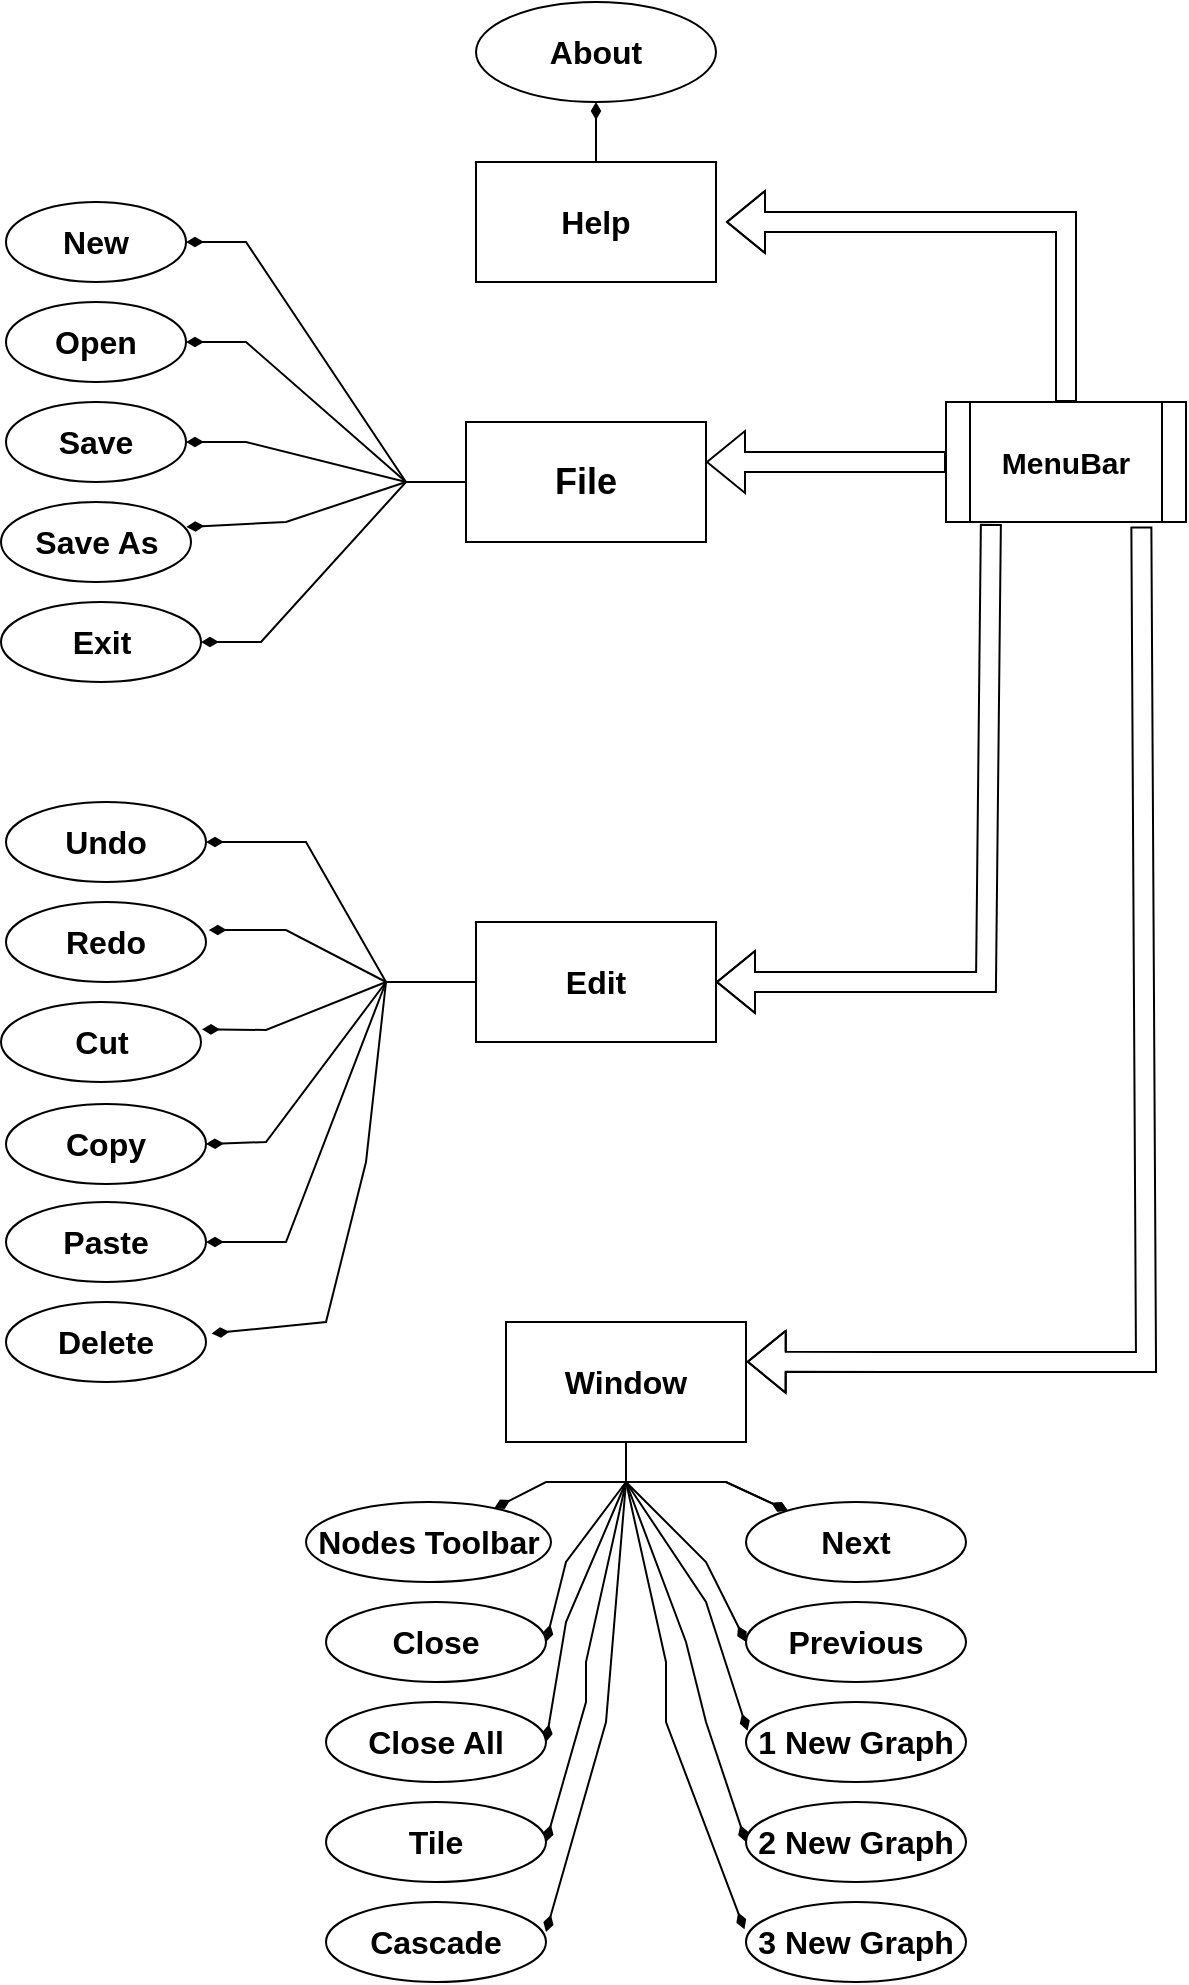 <mxfile version="16.1.0" type="github" pages="2">
  <diagram id="OTIUBwCb6A3McnjxUs8Z" name="Page-1">
    <mxGraphModel dx="1354" dy="726" grid="1" gridSize="10" guides="1" tooltips="1" connect="1" arrows="1" fold="1" page="1" pageScale="1" pageWidth="850" pageHeight="1100" math="0" shadow="0">
      <root>
        <mxCell id="0" />
        <mxCell id="1" parent="0" />
        <mxCell id="x5CwT21RzIThQymT5P6v-1" style="edgeStyle=entityRelationEdgeStyle;rounded=0;orthogonalLoop=1;jettySize=auto;html=1;fontSize=16;fontColor=default;endArrow=diamondThin;endFill=1;" edge="1" parent="1" source="a2mpIvTHJC9C5N37dpUy-2" target="a2mpIvTHJC9C5N37dpUy-7">
          <mxGeometry relative="1" as="geometry" />
        </mxCell>
        <mxCell id="x5CwT21RzIThQymT5P6v-3" style="edgeStyle=entityRelationEdgeStyle;rounded=0;orthogonalLoop=1;jettySize=auto;html=1;fontSize=16;fontColor=default;endArrow=diamondThin;endFill=1;" edge="1" parent="1" source="a2mpIvTHJC9C5N37dpUy-2" target="a2mpIvTHJC9C5N37dpUy-8">
          <mxGeometry relative="1" as="geometry" />
        </mxCell>
        <mxCell id="x5CwT21RzIThQymT5P6v-4" style="edgeStyle=entityRelationEdgeStyle;rounded=0;orthogonalLoop=1;jettySize=auto;html=1;fontSize=16;fontColor=default;endArrow=diamondThin;endFill=1;" edge="1" parent="1" source="a2mpIvTHJC9C5N37dpUy-2" target="a2mpIvTHJC9C5N37dpUy-6">
          <mxGeometry relative="1" as="geometry" />
        </mxCell>
        <mxCell id="x5CwT21RzIThQymT5P6v-5" style="edgeStyle=entityRelationEdgeStyle;rounded=0;orthogonalLoop=1;jettySize=auto;html=1;fontSize=16;fontColor=default;endArrow=diamondThin;endFill=1;exitX=0;exitY=0.5;exitDx=0;exitDy=0;" edge="1" parent="1" source="a2mpIvTHJC9C5N37dpUy-2" target="a2mpIvTHJC9C5N37dpUy-5">
          <mxGeometry relative="1" as="geometry" />
        </mxCell>
        <mxCell id="a2mpIvTHJC9C5N37dpUy-2" value="File" style="rounded=0;whiteSpace=wrap;html=1;fontStyle=1;fontSize=18;" parent="1" vertex="1">
          <mxGeometry x="420" y="260" width="120" height="60" as="geometry" />
        </mxCell>
        <mxCell id="a2mpIvTHJC9C5N37dpUy-5" value="New" style="ellipse;whiteSpace=wrap;html=1;fontStyle=1;fontSize=16;" parent="1" vertex="1">
          <mxGeometry x="190" y="150" width="90" height="40" as="geometry" />
        </mxCell>
        <mxCell id="a2mpIvTHJC9C5N37dpUy-6" value="Exit" style="ellipse;whiteSpace=wrap;html=1;fontStyle=1;fontSize=16;" parent="1" vertex="1">
          <mxGeometry x="187.5" y="350" width="100" height="40" as="geometry" />
        </mxCell>
        <mxCell id="a2mpIvTHJC9C5N37dpUy-7" value="Open" style="ellipse;whiteSpace=wrap;html=1;fontStyle=1;fontSize=16;" parent="1" vertex="1">
          <mxGeometry x="190" y="200" width="90" height="40" as="geometry" />
        </mxCell>
        <mxCell id="a2mpIvTHJC9C5N37dpUy-8" value="Save" style="ellipse;whiteSpace=wrap;html=1;fontStyle=1;fontSize=16;" parent="1" vertex="1">
          <mxGeometry x="190" y="250" width="90" height="40" as="geometry" />
        </mxCell>
        <mxCell id="a2mpIvTHJC9C5N37dpUy-14" value="MenuBar" style="shape=process;whiteSpace=wrap;html=1;backgroundOutline=1;fontStyle=1;fontSize=15;" parent="1" vertex="1">
          <mxGeometry x="660" y="250" width="120" height="60" as="geometry" />
        </mxCell>
        <mxCell id="a2mpIvTHJC9C5N37dpUy-17" value="" style="shape=flexArrow;endArrow=classic;html=1;rounded=0;fontStyle=1;fontSize=16;exitX=0;exitY=0.5;exitDx=0;exitDy=0;" parent="1" edge="1" source="a2mpIvTHJC9C5N37dpUy-14">
          <mxGeometry width="50" height="50" relative="1" as="geometry">
            <mxPoint x="660" y="310" as="sourcePoint" />
            <mxPoint x="540" y="280" as="targetPoint" />
          </mxGeometry>
        </mxCell>
        <mxCell id="x5CwT21RzIThQymT5P6v-6" value="&lt;b&gt;Save As&lt;/b&gt;" style="ellipse;whiteSpace=wrap;html=1;labelBackgroundColor=none;fontSize=16;fontColor=default;" vertex="1" parent="1">
          <mxGeometry x="187.5" y="300" width="95" height="40" as="geometry" />
        </mxCell>
        <mxCell id="x5CwT21RzIThQymT5P6v-13" value="" style="endArrow=diamondThin;html=1;rounded=0;fontSize=16;fontColor=default;entryX=0.976;entryY=0.312;entryDx=0;entryDy=0;entryPerimeter=0;endFill=1;" edge="1" parent="1" target="x5CwT21RzIThQymT5P6v-6">
          <mxGeometry width="50" height="50" relative="1" as="geometry">
            <mxPoint x="390" y="290" as="sourcePoint" />
            <mxPoint x="290" y="400" as="targetPoint" />
            <Array as="points">
              <mxPoint x="330" y="310" />
            </Array>
          </mxGeometry>
        </mxCell>
        <mxCell id="x5CwT21RzIThQymT5P6v-39" style="edgeStyle=none;rounded=0;orthogonalLoop=1;jettySize=auto;html=1;entryX=1;entryY=0.5;entryDx=0;entryDy=0;fontSize=16;fontColor=default;endArrow=diamondThin;endFill=1;exitX=0;exitY=0.5;exitDx=0;exitDy=0;" edge="1" parent="1" source="x5CwT21RzIThQymT5P6v-14" target="x5CwT21RzIThQymT5P6v-16">
          <mxGeometry relative="1" as="geometry">
            <mxPoint x="390" y="500" as="sourcePoint" />
            <Array as="points">
              <mxPoint x="380" y="540" />
              <mxPoint x="340" y="470" />
            </Array>
          </mxGeometry>
        </mxCell>
        <mxCell id="x5CwT21RzIThQymT5P6v-14" value="&lt;b&gt;Edit&lt;/b&gt;" style="rounded=0;whiteSpace=wrap;html=1;labelBackgroundColor=none;fontSize=16;fontColor=default;" vertex="1" parent="1">
          <mxGeometry x="425" y="510" width="120" height="60" as="geometry" />
        </mxCell>
        <mxCell id="x5CwT21RzIThQymT5P6v-15" value="" style="shape=flexArrow;endArrow=classic;html=1;rounded=0;fontSize=16;fontColor=default;exitX=0.187;exitY=1.015;exitDx=0;exitDy=0;exitPerimeter=0;entryX=1;entryY=0.5;entryDx=0;entryDy=0;" edge="1" parent="1" source="a2mpIvTHJC9C5N37dpUy-14" target="x5CwT21RzIThQymT5P6v-14">
          <mxGeometry width="50" height="50" relative="1" as="geometry">
            <mxPoint x="680" y="460" as="sourcePoint" />
            <mxPoint x="550" y="500" as="targetPoint" />
            <Array as="points">
              <mxPoint x="680" y="540" />
              <mxPoint x="590" y="540" />
            </Array>
          </mxGeometry>
        </mxCell>
        <mxCell id="x5CwT21RzIThQymT5P6v-16" value="Undo" style="ellipse;whiteSpace=wrap;html=1;labelBackgroundColor=none;fontSize=16;fontColor=default;fontStyle=1" vertex="1" parent="1">
          <mxGeometry x="190" y="450" width="100" height="40" as="geometry" />
        </mxCell>
        <mxCell id="x5CwT21RzIThQymT5P6v-22" value="Delete" style="ellipse;whiteSpace=wrap;html=1;labelBackgroundColor=none;fontSize=16;fontColor=default;fontStyle=1" vertex="1" parent="1">
          <mxGeometry x="190" y="700" width="100" height="40" as="geometry" />
        </mxCell>
        <mxCell id="x5CwT21RzIThQymT5P6v-23" value="Redo" style="ellipse;whiteSpace=wrap;html=1;labelBackgroundColor=none;fontSize=16;fontColor=default;fontStyle=1" vertex="1" parent="1">
          <mxGeometry x="190" y="500" width="100" height="40" as="geometry" />
        </mxCell>
        <mxCell id="x5CwT21RzIThQymT5P6v-24" value="Cut" style="ellipse;whiteSpace=wrap;html=1;labelBackgroundColor=none;fontSize=16;fontColor=default;fontStyle=1" vertex="1" parent="1">
          <mxGeometry x="187.5" y="550" width="100" height="40" as="geometry" />
        </mxCell>
        <mxCell id="x5CwT21RzIThQymT5P6v-25" value="Copy" style="ellipse;whiteSpace=wrap;html=1;labelBackgroundColor=none;fontSize=16;fontColor=default;fontStyle=1" vertex="1" parent="1">
          <mxGeometry x="190" y="601" width="100" height="40" as="geometry" />
        </mxCell>
        <mxCell id="x5CwT21RzIThQymT5P6v-26" value="Paste" style="ellipse;whiteSpace=wrap;html=1;labelBackgroundColor=none;fontSize=16;fontColor=default;fontStyle=1" vertex="1" parent="1">
          <mxGeometry x="190" y="650" width="100" height="40" as="geometry" />
        </mxCell>
        <mxCell id="x5CwT21RzIThQymT5P6v-40" style="edgeStyle=none;rounded=0;orthogonalLoop=1;jettySize=auto;html=1;entryX=1.014;entryY=0.35;entryDx=0;entryDy=0;fontSize=16;fontColor=default;endArrow=diamondThin;endFill=1;entryPerimeter=0;fontStyle=1" edge="1" parent="1" target="x5CwT21RzIThQymT5P6v-23">
          <mxGeometry relative="1" as="geometry">
            <mxPoint x="380" y="540" as="sourcePoint" />
            <mxPoint x="300" y="480.0" as="targetPoint" />
            <Array as="points">
              <mxPoint x="330" y="514" />
            </Array>
          </mxGeometry>
        </mxCell>
        <mxCell id="x5CwT21RzIThQymT5P6v-41" style="edgeStyle=none;rounded=0;orthogonalLoop=1;jettySize=auto;html=1;fontSize=16;fontColor=default;endArrow=diamondThin;endFill=1;entryX=1.005;entryY=0.341;entryDx=0;entryDy=0;entryPerimeter=0;fontStyle=1" edge="1" parent="1" target="x5CwT21RzIThQymT5P6v-24">
          <mxGeometry relative="1" as="geometry">
            <mxPoint x="380" y="540" as="sourcePoint" />
            <mxPoint x="285" y="569.47" as="targetPoint" />
            <Array as="points">
              <mxPoint x="320" y="564" />
            </Array>
          </mxGeometry>
        </mxCell>
        <mxCell id="x5CwT21RzIThQymT5P6v-42" style="edgeStyle=none;rounded=0;orthogonalLoop=1;jettySize=auto;html=1;entryX=1;entryY=0.5;entryDx=0;entryDy=0;fontSize=16;fontColor=default;endArrow=diamondThin;endFill=1;fontStyle=1" edge="1" parent="1" target="x5CwT21RzIThQymT5P6v-25">
          <mxGeometry relative="1" as="geometry">
            <mxPoint x="380" y="540" as="sourcePoint" />
            <mxPoint x="320" y="500.0" as="targetPoint" />
            <Array as="points">
              <mxPoint x="320" y="620" />
            </Array>
          </mxGeometry>
        </mxCell>
        <mxCell id="x5CwT21RzIThQymT5P6v-43" style="edgeStyle=none;rounded=0;orthogonalLoop=1;jettySize=auto;html=1;fontSize=16;fontColor=default;endArrow=diamondThin;endFill=1;entryX=1;entryY=0.5;entryDx=0;entryDy=0;fontStyle=1" edge="1" parent="1" target="x5CwT21RzIThQymT5P6v-26">
          <mxGeometry relative="1" as="geometry">
            <mxPoint x="380" y="540" as="sourcePoint" />
            <mxPoint x="330" y="650" as="targetPoint" />
            <Array as="points">
              <mxPoint x="330" y="670" />
            </Array>
          </mxGeometry>
        </mxCell>
        <mxCell id="x5CwT21RzIThQymT5P6v-44" style="edgeStyle=none;rounded=0;orthogonalLoop=1;jettySize=auto;html=1;entryX=1.028;entryY=0.393;entryDx=0;entryDy=0;fontSize=16;fontColor=default;endArrow=diamondThin;endFill=1;entryPerimeter=0;fontStyle=1" edge="1" parent="1" target="x5CwT21RzIThQymT5P6v-22">
          <mxGeometry relative="1" as="geometry">
            <mxPoint x="380" y="540" as="sourcePoint" />
            <mxPoint x="340" y="520.0" as="targetPoint" />
            <Array as="points">
              <mxPoint x="370" y="630" />
              <mxPoint x="360" y="670" />
              <mxPoint x="350" y="710" />
            </Array>
          </mxGeometry>
        </mxCell>
        <mxCell id="x5CwT21RzIThQymT5P6v-45" value="" style="shape=flexArrow;endArrow=classic;html=1;rounded=0;fontSize=16;fontColor=default;exitX=0.814;exitY=1.038;exitDx=0;exitDy=0;exitPerimeter=0;entryX=1.003;entryY=0.331;entryDx=0;entryDy=0;entryPerimeter=0;" edge="1" parent="1" source="a2mpIvTHJC9C5N37dpUy-14" target="x5CwT21RzIThQymT5P6v-46">
          <mxGeometry width="50" height="50" relative="1" as="geometry">
            <mxPoint x="670" y="720" as="sourcePoint" />
            <mxPoint x="570" y="730" as="targetPoint" />
            <Array as="points">
              <mxPoint x="760" y="730" />
              <mxPoint x="630" y="730" />
            </Array>
          </mxGeometry>
        </mxCell>
        <mxCell id="x5CwT21RzIThQymT5P6v-46" value="Window" style="rounded=0;whiteSpace=wrap;html=1;labelBackgroundColor=none;fontSize=16;fontColor=default;fontStyle=1" vertex="1" parent="1">
          <mxGeometry x="440" y="710" width="120" height="60" as="geometry" />
        </mxCell>
        <mxCell id="x5CwT21RzIThQymT5P6v-91" style="edgeStyle=none;rounded=0;orthogonalLoop=1;jettySize=auto;html=1;fontSize=16;fontColor=default;endArrow=diamondThin;endFill=1;" edge="1" parent="1" target="x5CwT21RzIThQymT5P6v-99">
          <mxGeometry relative="1" as="geometry">
            <mxPoint x="500" y="770" as="sourcePoint" />
            <Array as="points">
              <mxPoint x="500" y="790" />
              <mxPoint x="550" y="790" />
            </Array>
          </mxGeometry>
        </mxCell>
        <mxCell id="x5CwT21RzIThQymT5P6v-92" value="Cascade" style="ellipse;whiteSpace=wrap;html=1;labelBackgroundColor=none;fontSize=16;fontColor=default;fontStyle=1" vertex="1" parent="1">
          <mxGeometry x="350" y="1000" width="110" height="40" as="geometry" />
        </mxCell>
        <mxCell id="x5CwT21RzIThQymT5P6v-93" value="Tile" style="ellipse;whiteSpace=wrap;html=1;labelBackgroundColor=none;fontSize=16;fontColor=default;fontStyle=1" vertex="1" parent="1">
          <mxGeometry x="350" y="950" width="110" height="40" as="geometry" />
        </mxCell>
        <mxCell id="x5CwT21RzIThQymT5P6v-94" value="Close All" style="ellipse;whiteSpace=wrap;html=1;labelBackgroundColor=none;fontSize=16;fontColor=default;fontStyle=1" vertex="1" parent="1">
          <mxGeometry x="350" y="900" width="110" height="40" as="geometry" />
        </mxCell>
        <mxCell id="x5CwT21RzIThQymT5P6v-95" value="Nodes Toolbar" style="ellipse;whiteSpace=wrap;html=1;labelBackgroundColor=none;fontSize=16;fontColor=default;fontStyle=1" vertex="1" parent="1">
          <mxGeometry x="340" y="800" width="122.5" height="40" as="geometry" />
        </mxCell>
        <mxCell id="x5CwT21RzIThQymT5P6v-96" value="3 New Graph" style="ellipse;whiteSpace=wrap;html=1;labelBackgroundColor=none;fontSize=16;fontColor=default;fontStyle=1" vertex="1" parent="1">
          <mxGeometry x="560" y="1000" width="110" height="40" as="geometry" />
        </mxCell>
        <mxCell id="x5CwT21RzIThQymT5P6v-97" value="2 New Graph" style="ellipse;whiteSpace=wrap;html=1;labelBackgroundColor=none;fontSize=16;fontColor=default;fontStyle=1" vertex="1" parent="1">
          <mxGeometry x="560" y="950" width="110" height="40" as="geometry" />
        </mxCell>
        <mxCell id="x5CwT21RzIThQymT5P6v-98" value="Close" style="ellipse;whiteSpace=wrap;html=1;labelBackgroundColor=none;fontSize=16;fontColor=default;fontStyle=1" vertex="1" parent="1">
          <mxGeometry x="350" y="850" width="110" height="40" as="geometry" />
        </mxCell>
        <mxCell id="x5CwT21RzIThQymT5P6v-99" value="Next" style="ellipse;whiteSpace=wrap;html=1;labelBackgroundColor=none;fontSize=16;fontColor=default;fontStyle=1" vertex="1" parent="1">
          <mxGeometry x="560" y="800" width="110" height="40" as="geometry" />
        </mxCell>
        <mxCell id="x5CwT21RzIThQymT5P6v-100" value="Previous" style="ellipse;whiteSpace=wrap;html=1;labelBackgroundColor=none;fontSize=16;fontColor=default;fontStyle=1" vertex="1" parent="1">
          <mxGeometry x="560" y="850" width="110" height="40" as="geometry" />
        </mxCell>
        <mxCell id="x5CwT21RzIThQymT5P6v-101" value="1 New Graph" style="ellipse;whiteSpace=wrap;html=1;labelBackgroundColor=none;fontSize=16;fontColor=default;fontStyle=1" vertex="1" parent="1">
          <mxGeometry x="560" y="900" width="110" height="40" as="geometry" />
        </mxCell>
        <mxCell id="x5CwT21RzIThQymT5P6v-102" value="" style="endArrow=diamondThin;html=1;rounded=0;fontSize=16;fontColor=default;entryX=0;entryY=0.5;entryDx=0;entryDy=0;endFill=1;" edge="1" parent="1" target="x5CwT21RzIThQymT5P6v-100">
          <mxGeometry width="50" height="50" relative="1" as="geometry">
            <mxPoint x="500" y="790" as="sourcePoint" />
            <mxPoint x="520" y="920" as="targetPoint" />
            <Array as="points">
              <mxPoint x="540" y="830" />
            </Array>
          </mxGeometry>
        </mxCell>
        <mxCell id="x5CwT21RzIThQymT5P6v-103" value="" style="endArrow=diamondThin;html=1;rounded=0;fontSize=16;fontColor=default;endFill=1;entryX=0.007;entryY=0.359;entryDx=0;entryDy=0;entryPerimeter=0;" edge="1" parent="1" target="x5CwT21RzIThQymT5P6v-101">
          <mxGeometry width="50" height="50" relative="1" as="geometry">
            <mxPoint x="500" y="790" as="sourcePoint" />
            <mxPoint x="550" y="910" as="targetPoint" />
            <Array as="points">
              <mxPoint x="540" y="850" />
            </Array>
          </mxGeometry>
        </mxCell>
        <mxCell id="x5CwT21RzIThQymT5P6v-104" value="" style="endArrow=diamondThin;html=1;rounded=0;fontSize=16;fontColor=default;endFill=1;entryX=0;entryY=0.5;entryDx=0;entryDy=0;" edge="1" parent="1" target="x5CwT21RzIThQymT5P6v-97">
          <mxGeometry width="50" height="50" relative="1" as="geometry">
            <mxPoint x="500" y="790" as="sourcePoint" />
            <mxPoint x="530" y="970" as="targetPoint" />
            <Array as="points">
              <mxPoint x="530" y="870" />
              <mxPoint x="540" y="910" />
            </Array>
          </mxGeometry>
        </mxCell>
        <mxCell id="x5CwT21RzIThQymT5P6v-105" value="" style="endArrow=diamondThin;html=1;rounded=0;fontSize=16;fontColor=default;entryX=-0.007;entryY=0.341;entryDx=0;entryDy=0;endFill=1;entryPerimeter=0;" edge="1" parent="1" target="x5CwT21RzIThQymT5P6v-96">
          <mxGeometry width="50" height="50" relative="1" as="geometry">
            <mxPoint x="500" y="790" as="sourcePoint" />
            <mxPoint x="530.0" y="990" as="targetPoint" />
            <Array as="points">
              <mxPoint x="520" y="880" />
              <mxPoint x="520" y="910" />
            </Array>
          </mxGeometry>
        </mxCell>
        <mxCell id="x5CwT21RzIThQymT5P6v-106" value="" style="endArrow=diamondThin;html=1;rounded=0;fontSize=16;fontColor=default;endFill=1;" edge="1" parent="1" target="x5CwT21RzIThQymT5P6v-95">
          <mxGeometry width="50" height="50" relative="1" as="geometry">
            <mxPoint x="500" y="790" as="sourcePoint" />
            <mxPoint x="502.5" y="870" as="targetPoint" />
            <Array as="points">
              <mxPoint x="483" y="790" />
              <mxPoint x="460" y="790" />
            </Array>
          </mxGeometry>
        </mxCell>
        <mxCell id="x5CwT21RzIThQymT5P6v-107" value="" style="endArrow=diamondThin;html=1;rounded=0;fontSize=16;fontColor=default;endFill=1;entryX=1;entryY=0.5;entryDx=0;entryDy=0;" edge="1" parent="1" target="x5CwT21RzIThQymT5P6v-98">
          <mxGeometry width="50" height="50" relative="1" as="geometry">
            <mxPoint x="500" y="790" as="sourcePoint" />
            <mxPoint x="470" y="860" as="targetPoint" />
            <Array as="points">
              <mxPoint x="470" y="830" />
            </Array>
          </mxGeometry>
        </mxCell>
        <mxCell id="x5CwT21RzIThQymT5P6v-108" value="" style="endArrow=diamondThin;html=1;rounded=0;fontSize=16;fontColor=default;entryX=1;entryY=0.5;entryDx=0;entryDy=0;endFill=1;" edge="1" parent="1" target="x5CwT21RzIThQymT5P6v-94">
          <mxGeometry width="50" height="50" relative="1" as="geometry">
            <mxPoint x="500" y="790" as="sourcePoint" />
            <mxPoint x="610.0" y="920" as="targetPoint" />
            <Array as="points">
              <mxPoint x="470" y="860" />
            </Array>
          </mxGeometry>
        </mxCell>
        <mxCell id="x5CwT21RzIThQymT5P6v-109" value="" style="endArrow=diamondThin;html=1;rounded=0;fontSize=16;fontColor=default;entryX=1;entryY=0.5;entryDx=0;entryDy=0;endFill=1;" edge="1" parent="1" target="x5CwT21RzIThQymT5P6v-93">
          <mxGeometry width="50" height="50" relative="1" as="geometry">
            <mxPoint x="500" y="790" as="sourcePoint" />
            <mxPoint x="620.0" y="930" as="targetPoint" />
            <Array as="points">
              <mxPoint x="480" y="880" />
              <mxPoint x="480" y="900" />
            </Array>
          </mxGeometry>
        </mxCell>
        <mxCell id="x5CwT21RzIThQymT5P6v-110" value="" style="endArrow=diamondThin;html=1;rounded=0;fontSize=16;fontColor=default;entryX=1;entryY=0.376;entryDx=0;entryDy=0;endFill=1;entryPerimeter=0;" edge="1" parent="1" target="x5CwT21RzIThQymT5P6v-92">
          <mxGeometry width="50" height="50" relative="1" as="geometry">
            <mxPoint x="500" y="790" as="sourcePoint" />
            <mxPoint x="630.0" y="940" as="targetPoint" />
            <Array as="points">
              <mxPoint x="490" y="910" />
            </Array>
          </mxGeometry>
        </mxCell>
        <mxCell id="x5CwT21RzIThQymT5P6v-112" value="&lt;b&gt;Help&lt;/b&gt;" style="rounded=0;whiteSpace=wrap;html=1;labelBackgroundColor=none;fontSize=16;fontColor=default;" vertex="1" parent="1">
          <mxGeometry x="425" y="130" width="120" height="60" as="geometry" />
        </mxCell>
        <mxCell id="x5CwT21RzIThQymT5P6v-113" value="" style="shape=flexArrow;endArrow=classic;html=1;rounded=0;fontSize=16;fontColor=default;exitX=0.5;exitY=0;exitDx=0;exitDy=0;exitPerimeter=0;" edge="1" parent="1" source="a2mpIvTHJC9C5N37dpUy-14">
          <mxGeometry width="50" height="50" relative="1" as="geometry">
            <mxPoint x="720" y="240" as="sourcePoint" />
            <mxPoint x="550" y="160" as="targetPoint" />
            <Array as="points">
              <mxPoint x="720" y="160" />
            </Array>
          </mxGeometry>
        </mxCell>
        <mxCell id="x5CwT21RzIThQymT5P6v-114" value="&lt;b&gt;About&lt;/b&gt;" style="ellipse;whiteSpace=wrap;html=1;labelBackgroundColor=none;fontSize=16;fontColor=default;" vertex="1" parent="1">
          <mxGeometry x="425" y="50" width="120" height="50" as="geometry" />
        </mxCell>
        <mxCell id="x5CwT21RzIThQymT5P6v-116" style="edgeStyle=none;rounded=0;orthogonalLoop=1;jettySize=auto;html=1;fontSize=16;fontColor=default;endArrow=diamondThin;endFill=1;" edge="1" parent="1">
          <mxGeometry relative="1" as="geometry">
            <mxPoint x="500" y="770" as="sourcePoint" />
            <Array as="points">
              <mxPoint x="500" y="790" />
              <mxPoint x="550" y="790" />
            </Array>
            <mxPoint x="580.775" y="804.344" as="targetPoint" />
          </mxGeometry>
        </mxCell>
        <mxCell id="x5CwT21RzIThQymT5P6v-119" value="" style="endArrow=diamondThin;html=1;rounded=0;fontSize=16;fontColor=default;endFill=1;entryX=0.5;entryY=1;entryDx=0;entryDy=0;exitX=0.5;exitY=0;exitDx=0;exitDy=0;" edge="1" parent="1" source="x5CwT21RzIThQymT5P6v-112" target="x5CwT21RzIThQymT5P6v-114">
          <mxGeometry width="50" height="50" relative="1" as="geometry">
            <mxPoint x="485" y="120" as="sourcePoint" />
            <mxPoint x="510" y="70" as="targetPoint" />
          </mxGeometry>
        </mxCell>
      </root>
    </mxGraphModel>
  </diagram>
  <diagram id="NRRa1OJvfMoLZbczr9bS" name="Page-2">
    <mxGraphModel dx="1422" dy="762" grid="1" gridSize="10" guides="1" tooltips="1" connect="1" arrows="1" fold="1" page="1" pageScale="1" pageWidth="850" pageHeight="1100" math="0" shadow="0">
      <root>
        <mxCell id="cr6WwEzmyNxOlLuDrxUj-0" />
        <mxCell id="cr6WwEzmyNxOlLuDrxUj-1" parent="cr6WwEzmyNxOlLuDrxUj-0" />
        <mxCell id="x3RRPz1W19CmqDcMI_I4-0" style="edgeStyle=orthogonalEdgeStyle;rounded=0;orthogonalLoop=1;jettySize=auto;html=1;entryX=1;entryY=0.25;entryDx=0;entryDy=0;fontSize=16;" parent="cr6WwEzmyNxOlLuDrxUj-1" source="x3RRPz1W19CmqDcMI_I4-2" target="x3RRPz1W19CmqDcMI_I4-14" edge="1">
          <mxGeometry relative="1" as="geometry">
            <Array as="points">
              <mxPoint x="580" y="755" />
              <mxPoint x="580" y="755" />
            </Array>
          </mxGeometry>
        </mxCell>
        <mxCell id="x3RRPz1W19CmqDcMI_I4-1" style="edgeStyle=orthogonalEdgeStyle;rounded=0;orthogonalLoop=1;jettySize=auto;html=1;entryX=1;entryY=0.75;entryDx=0;entryDy=0;fontSize=16;" parent="cr6WwEzmyNxOlLuDrxUj-1" source="x3RRPz1W19CmqDcMI_I4-2" target="x3RRPz1W19CmqDcMI_I4-6" edge="1">
          <mxGeometry relative="1" as="geometry" />
        </mxCell>
        <mxCell id="x3RRPz1W19CmqDcMI_I4-2" value="PyQt5" style="rounded=0;whiteSpace=wrap;html=1;fontStyle=1;fontSize=26;" parent="cr6WwEzmyNxOlLuDrxUj-1" vertex="1">
          <mxGeometry x="600" y="680" width="170" height="110" as="geometry" />
        </mxCell>
        <mxCell id="x3RRPz1W19CmqDcMI_I4-3" value="&lt;pre style=&quot;background-color: #2b2b2b ; color: #a9b7c6 ; font-family: &amp;#34;jetbrains mono&amp;#34; , monospace ; font-size: 16.5pt&quot;&gt;&lt;br&gt;&lt;/pre&gt;" style="ellipse;whiteSpace=wrap;html=1;" parent="cr6WwEzmyNxOlLuDrxUj-1" vertex="1">
          <mxGeometry x="190" y="650" width="120" height="80" as="geometry" />
        </mxCell>
        <mxCell id="x3RRPz1W19CmqDcMI_I4-4" value="&lt;pre style=&quot;font-family: &amp;quot;jetbrains mono&amp;quot;, monospace; font-size: 16.5pt;&quot;&gt;QIcon&lt;/pre&gt;" style="ellipse;whiteSpace=wrap;html=1;fontColor=default;labelBackgroundColor=none;" parent="cr6WwEzmyNxOlLuDrxUj-1" vertex="1">
          <mxGeometry x="190" y="750" width="120" height="80" as="geometry" />
        </mxCell>
        <mxCell id="x3RRPz1W19CmqDcMI_I4-5" style="edgeStyle=orthogonalEdgeStyle;rounded=0;orthogonalLoop=1;jettySize=auto;html=1;entryX=1;entryY=0.5;entryDx=0;entryDy=0;fontSize=16;" parent="cr6WwEzmyNxOlLuDrxUj-1" source="x3RRPz1W19CmqDcMI_I4-6" target="x3RRPz1W19CmqDcMI_I4-15" edge="1">
          <mxGeometry relative="1" as="geometry" />
        </mxCell>
        <mxCell id="KoLWa-xkf1UNtgTPFEqx-1" style="rounded=0;orthogonalLoop=1;jettySize=auto;html=1;fontSize=16;" parent="cr6WwEzmyNxOlLuDrxUj-1" source="x3RRPz1W19CmqDcMI_I4-6" target="x3RRPz1W19CmqDcMI_I4-4" edge="1">
          <mxGeometry relative="1" as="geometry" />
        </mxCell>
        <mxCell id="x3RRPz1W19CmqDcMI_I4-6" value="&#xa;&#xa;&lt;span style=&quot;color: rgb(0, 0, 0); font-family: helvetica; font-size: 17px; font-style: normal; letter-spacing: normal; text-align: center; text-indent: 0px; text-transform: none; word-spacing: 0px; background-color: rgb(248, 249, 250); display: inline; float: none;&quot;&gt;QtGui&lt;/span&gt;&#xa;&#xa;" style="rounded=0;whiteSpace=wrap;html=1;fontStyle=1;fontSize=17;" parent="cr6WwEzmyNxOlLuDrxUj-1" vertex="1">
          <mxGeometry x="400" y="660" width="120" height="60" as="geometry" />
        </mxCell>
        <mxCell id="x3RRPz1W19CmqDcMI_I4-8" style="edgeStyle=orthogonalEdgeStyle;rounded=0;orthogonalLoop=1;jettySize=auto;html=1;entryX=1;entryY=0.5;entryDx=0;entryDy=0;fontSize=16;" parent="cr6WwEzmyNxOlLuDrxUj-1" source="x3RRPz1W19CmqDcMI_I4-14" target="x3RRPz1W19CmqDcMI_I4-17" edge="1">
          <mxGeometry relative="1" as="geometry" />
        </mxCell>
        <mxCell id="x3RRPz1W19CmqDcMI_I4-9" style="edgeStyle=orthogonalEdgeStyle;rounded=0;orthogonalLoop=1;jettySize=auto;html=1;fontSize=16;entryX=0.994;entryY=0.688;entryDx=0;entryDy=0;entryPerimeter=0;" parent="cr6WwEzmyNxOlLuDrxUj-1" source="x3RRPz1W19CmqDcMI_I4-14" target="x3RRPz1W19CmqDcMI_I4-19" edge="1">
          <mxGeometry relative="1" as="geometry">
            <mxPoint x="450" y="970" as="targetPoint" />
          </mxGeometry>
        </mxCell>
        <mxCell id="x3RRPz1W19CmqDcMI_I4-10" style="edgeStyle=orthogonalEdgeStyle;rounded=0;orthogonalLoop=1;jettySize=auto;html=1;fontSize=16;entryX=1.025;entryY=0.4;entryDx=0;entryDy=0;entryPerimeter=0;" parent="cr6WwEzmyNxOlLuDrxUj-1" source="x3RRPz1W19CmqDcMI_I4-14" target="x3RRPz1W19CmqDcMI_I4-18" edge="1">
          <mxGeometry relative="1" as="geometry">
            <mxPoint x="480" y="1050" as="targetPoint" />
            <Array as="points">
              <mxPoint x="460" y="1042" />
            </Array>
          </mxGeometry>
        </mxCell>
        <mxCell id="x3RRPz1W19CmqDcMI_I4-11" style="edgeStyle=orthogonalEdgeStyle;rounded=0;orthogonalLoop=1;jettySize=auto;html=1;fontSize=16;entryX=1;entryY=0.5;entryDx=0;entryDy=0;" parent="cr6WwEzmyNxOlLuDrxUj-1" source="x3RRPz1W19CmqDcMI_I4-14" target="x3RRPz1W19CmqDcMI_I4-20" edge="1">
          <mxGeometry relative="1" as="geometry">
            <mxPoint x="460" y="1160" as="targetPoint" />
          </mxGeometry>
        </mxCell>
        <mxCell id="x3RRPz1W19CmqDcMI_I4-12" style="edgeStyle=orthogonalEdgeStyle;rounded=0;orthogonalLoop=1;jettySize=auto;html=1;fontSize=16;entryX=1;entryY=0.5;entryDx=0;entryDy=0;" parent="cr6WwEzmyNxOlLuDrxUj-1" source="x3RRPz1W19CmqDcMI_I4-14" target="x3RRPz1W19CmqDcMI_I4-21" edge="1">
          <mxGeometry relative="1" as="geometry">
            <mxPoint x="460" y="1250" as="targetPoint" />
          </mxGeometry>
        </mxCell>
        <mxCell id="x3RRPz1W19CmqDcMI_I4-13" style="edgeStyle=orthogonalEdgeStyle;rounded=0;orthogonalLoop=1;jettySize=auto;html=1;entryX=0;entryY=0.5;entryDx=0;entryDy=0;fontSize=16;" parent="cr6WwEzmyNxOlLuDrxUj-1" source="x3RRPz1W19CmqDcMI_I4-14" target="x3RRPz1W19CmqDcMI_I4-22" edge="1">
          <mxGeometry relative="1" as="geometry">
            <Array as="points">
              <mxPoint x="510" y="850" />
            </Array>
          </mxGeometry>
        </mxCell>
        <mxCell id="x3RRPz1W19CmqDcMI_I4-14" value="&lt;span style=&quot;font-size: 15px;&quot;&gt;QtWidgets&lt;/span&gt;" style="rounded=0;whiteSpace=wrap;html=1;fontStyle=1;fontSize=15;" parent="cr6WwEzmyNxOlLuDrxUj-1" vertex="1">
          <mxGeometry x="400" y="740" width="120" height="60" as="geometry" />
        </mxCell>
        <mxCell id="x3RRPz1W19CmqDcMI_I4-15" value="&lt;pre style=&quot;font-family: &amp;quot;jetbrains mono&amp;quot;, monospace; font-size: 16.5pt;&quot;&gt;QPixmap&lt;/pre&gt;" style="ellipse;whiteSpace=wrap;html=1;fontColor=default;labelBackgroundColor=none;" parent="cr6WwEzmyNxOlLuDrxUj-1" vertex="1">
          <mxGeometry x="190" y="650" width="120" height="80" as="geometry" />
        </mxCell>
        <mxCell id="x3RRPz1W19CmqDcMI_I4-16" value="" style="ellipse;whiteSpace=wrap;html=1;fontSize=16;fontColor=default;labelBackgroundColor=none;" parent="cr6WwEzmyNxOlLuDrxUj-1" vertex="1">
          <mxGeometry x="320" y="810" width="120" height="80" as="geometry" />
        </mxCell>
        <mxCell id="x3RRPz1W19CmqDcMI_I4-17" value="&lt;pre style=&quot;font-family: &amp;quot;jetbrains mono&amp;quot;, monospace; font-size: 16.5pt;&quot;&gt;QWidget&lt;/pre&gt;" style="ellipse;whiteSpace=wrap;html=1;fontSize=16;fontColor=default;labelBackgroundColor=none;" parent="cr6WwEzmyNxOlLuDrxUj-1" vertex="1">
          <mxGeometry x="320" y="810" width="120" height="80" as="geometry" />
        </mxCell>
        <mxCell id="x3RRPz1W19CmqDcMI_I4-18" value="&lt;pre style=&quot;font-family: &amp;quot;jetbrains mono&amp;quot;, monospace; font-size: 16.5pt;&quot;&gt;QAction&lt;/pre&gt;" style="ellipse;whiteSpace=wrap;html=1;fontSize=16;fontColor=default;labelBackgroundColor=none;" parent="cr6WwEzmyNxOlLuDrxUj-1" vertex="1">
          <mxGeometry x="320" y="1010" width="120" height="80" as="geometry" />
        </mxCell>
        <mxCell id="x3RRPz1W19CmqDcMI_I4-19" value="&lt;pre style=&quot;font-family: &amp;quot;jetbrains mono&amp;quot;, monospace; font-size: 16.5pt;&quot;&gt;QMainWindow&lt;/pre&gt;" style="ellipse;whiteSpace=wrap;html=1;fontSize=16;fontColor=default;labelBackgroundColor=none;" parent="cr6WwEzmyNxOlLuDrxUj-1" vertex="1">
          <mxGeometry x="280" y="910" width="160" height="80" as="geometry" />
        </mxCell>
        <mxCell id="x3RRPz1W19CmqDcMI_I4-20" value="&lt;pre style=&quot;font-family: &amp;quot;jetbrains mono&amp;quot;, monospace; font-size: 16.5pt;&quot;&gt;QTabWidget&lt;/pre&gt;" style="ellipse;whiteSpace=wrap;html=1;fontSize=16;fontColor=default;labelBackgroundColor=none;" parent="cr6WwEzmyNxOlLuDrxUj-1" vertex="1">
          <mxGeometry x="290" y="1110" width="150" height="80" as="geometry" />
        </mxCell>
        <mxCell id="x3RRPz1W19CmqDcMI_I4-21" value="&lt;pre style=&quot;font-family: &amp;quot;jetbrains mono&amp;quot;, monospace; font-size: 16.5pt;&quot;&gt;QLabel&lt;/pre&gt;" style="ellipse;whiteSpace=wrap;html=1;fontSize=16;fontColor=default;labelBackgroundColor=none;" parent="cr6WwEzmyNxOlLuDrxUj-1" vertex="1">
          <mxGeometry x="310" y="1210" width="120" height="80" as="geometry" />
        </mxCell>
        <mxCell id="x3RRPz1W19CmqDcMI_I4-22" value="&lt;pre style=&quot;font-family: &amp;quot;jetbrains mono&amp;quot;, monospace; font-size: 16.5pt;&quot;&gt;QPushButton&lt;/pre&gt;" style="ellipse;whiteSpace=wrap;html=1;fontSize=16;fontColor=default;labelBackgroundColor=none;" parent="cr6WwEzmyNxOlLuDrxUj-1" vertex="1">
          <mxGeometry x="550" y="810" width="180" height="80" as="geometry" />
        </mxCell>
        <mxCell id="x3RRPz1W19CmqDcMI_I4-23" value="&lt;pre style=&quot;font-family: &amp;quot;jetbrains mono&amp;quot;, monospace; font-size: 16.5pt;&quot;&gt;QCheckBox&lt;/pre&gt;" style="ellipse;whiteSpace=wrap;html=1;fontSize=16;fontColor=default;labelBackgroundColor=none;" parent="cr6WwEzmyNxOlLuDrxUj-1" vertex="1">
          <mxGeometry x="570" y="920" width="150" height="80" as="geometry" />
        </mxCell>
        <mxCell id="x3RRPz1W19CmqDcMI_I4-24" value="" style="ellipse;whiteSpace=wrap;html=1;fontSize=16;" parent="cr6WwEzmyNxOlLuDrxUj-1" vertex="1">
          <mxGeometry x="600" y="1030" width="120" height="80" as="geometry" />
        </mxCell>
        <mxCell id="KoLWa-xkf1UNtgTPFEqx-0" style="edgeStyle=orthogonalEdgeStyle;rounded=0;orthogonalLoop=1;jettySize=auto;html=1;fontSize=16;" parent="cr6WwEzmyNxOlLuDrxUj-1" source="x3RRPz1W19CmqDcMI_I4-6" target="x3RRPz1W19CmqDcMI_I4-6" edge="1">
          <mxGeometry relative="1" as="geometry" />
        </mxCell>
      </root>
    </mxGraphModel>
  </diagram>
</mxfile>
